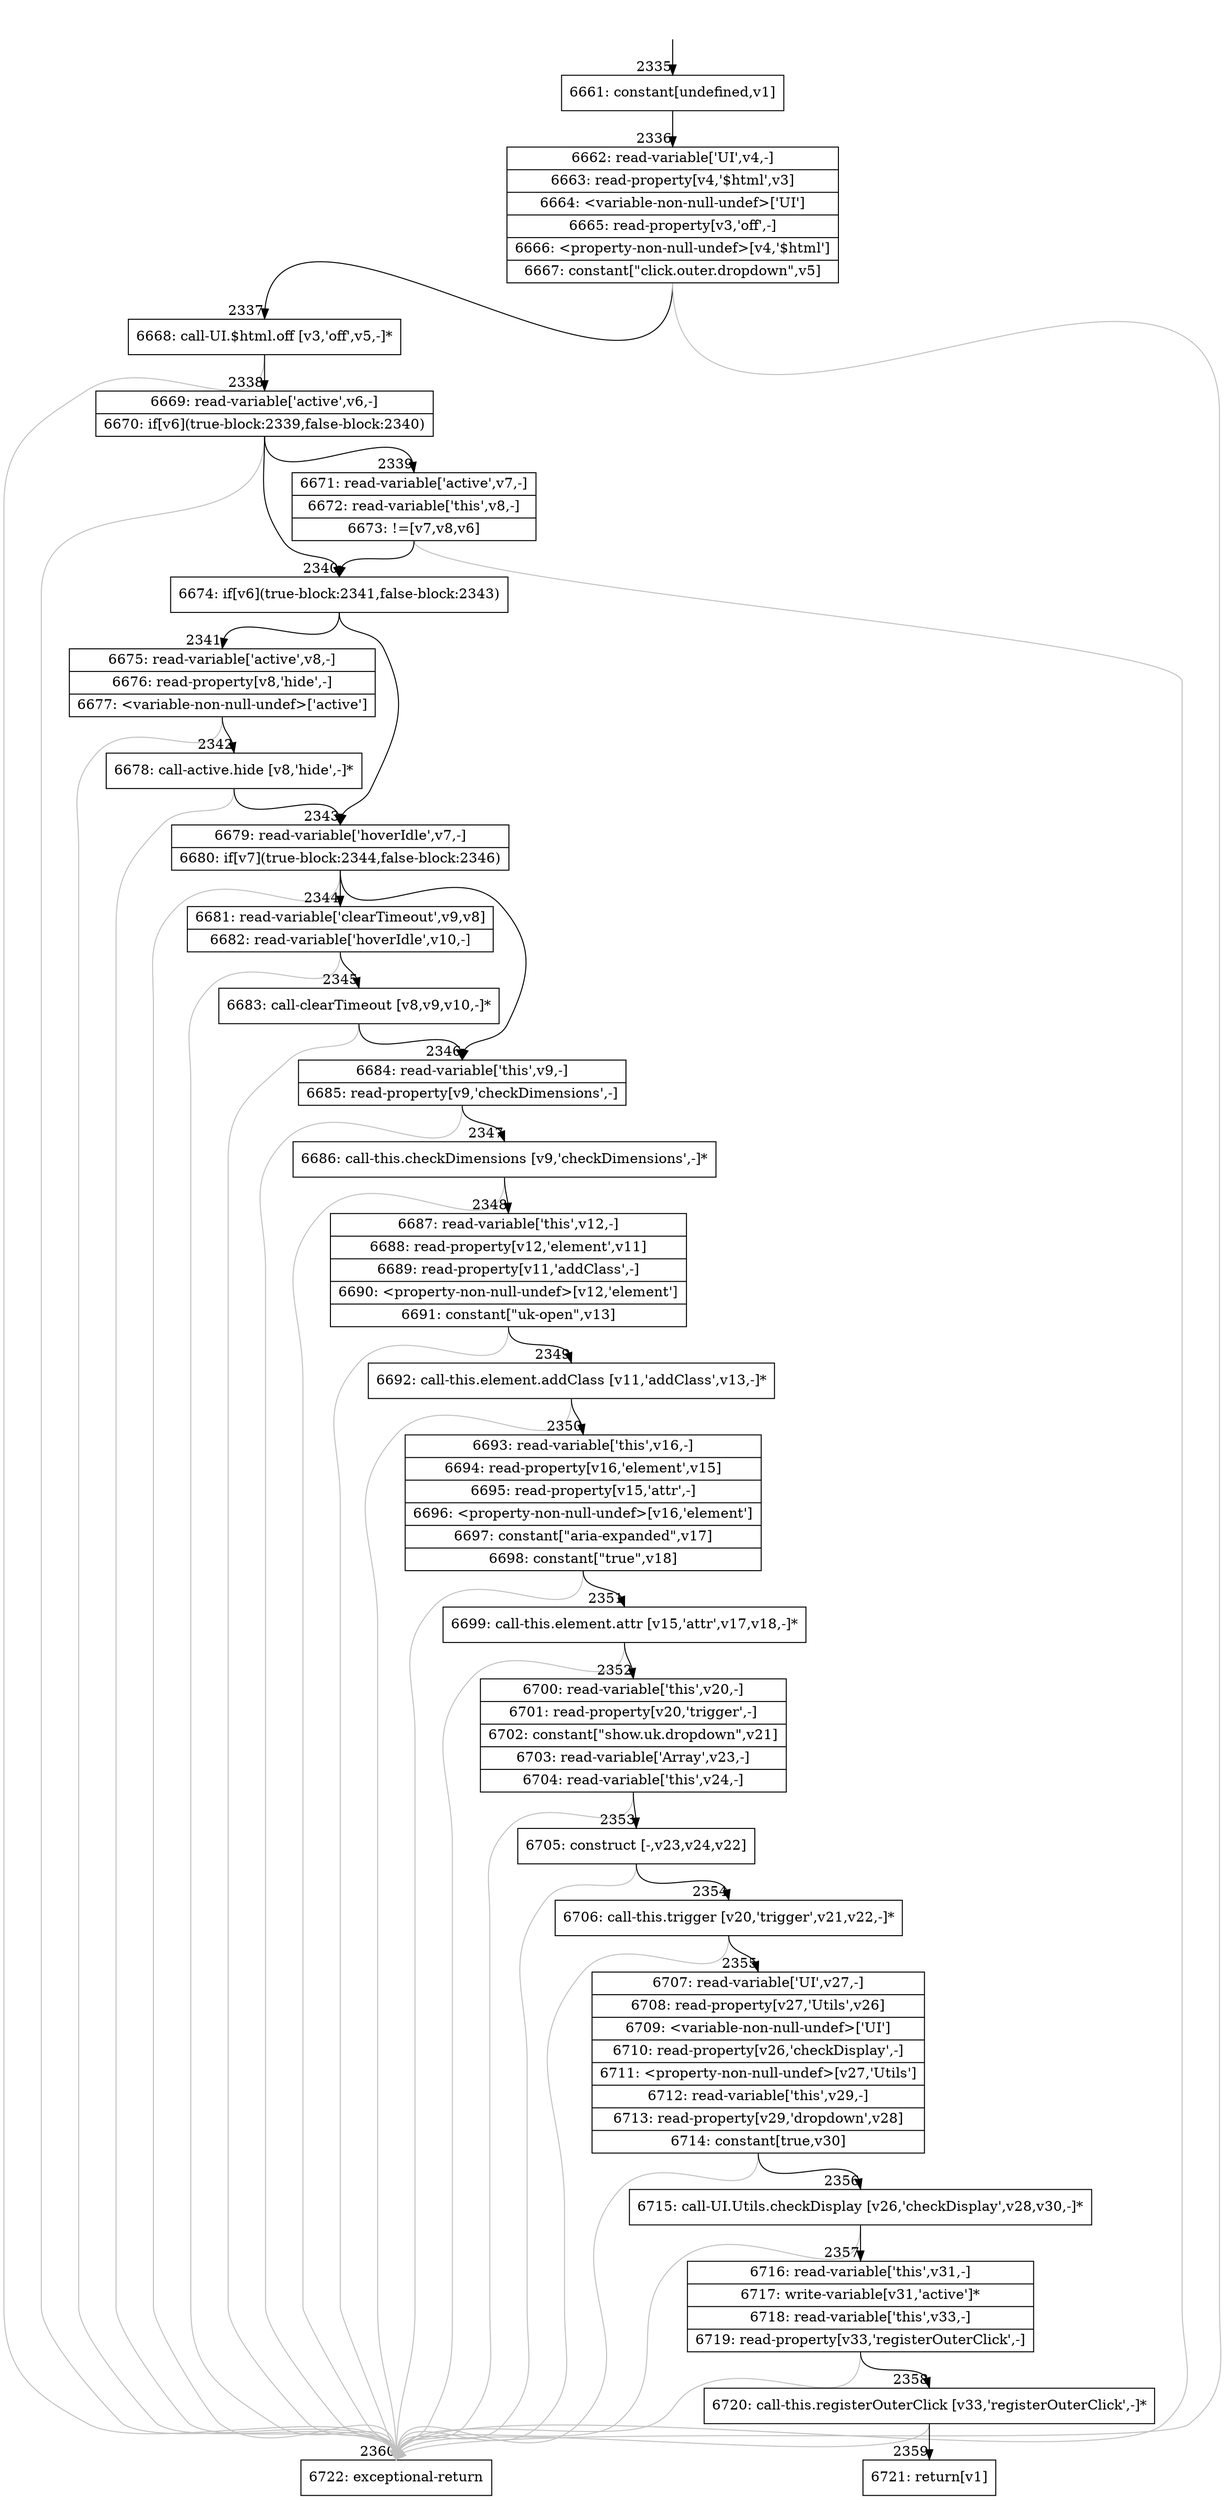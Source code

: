 digraph {
rankdir="TD"
BB_entry184[shape=none,label=""];
BB_entry184 -> BB2335 [tailport=s, headport=n, headlabel="    2335"]
BB2335 [shape=record label="{6661: constant[undefined,v1]}" ] 
BB2335 -> BB2336 [tailport=s, headport=n, headlabel="      2336"]
BB2336 [shape=record label="{6662: read-variable['UI',v4,-]|6663: read-property[v4,'$html',v3]|6664: \<variable-non-null-undef\>['UI']|6665: read-property[v3,'off',-]|6666: \<property-non-null-undef\>[v4,'$html']|6667: constant[\"click.outer.dropdown\",v5]}" ] 
BB2336 -> BB2337 [tailport=s, headport=n, headlabel="      2337"]
BB2336 -> BB2360 [tailport=s, headport=n, color=gray, headlabel="      2360"]
BB2337 [shape=record label="{6668: call-UI.$html.off [v3,'off',v5,-]*}" ] 
BB2337 -> BB2338 [tailport=s, headport=n, headlabel="      2338"]
BB2337 -> BB2360 [tailport=s, headport=n, color=gray]
BB2338 [shape=record label="{6669: read-variable['active',v6,-]|6670: if[v6](true-block:2339,false-block:2340)}" ] 
BB2338 -> BB2340 [tailport=s, headport=n, headlabel="      2340"]
BB2338 -> BB2339 [tailport=s, headport=n, headlabel="      2339"]
BB2338 -> BB2360 [tailport=s, headport=n, color=gray]
BB2339 [shape=record label="{6671: read-variable['active',v7,-]|6672: read-variable['this',v8,-]|6673: !=[v7,v8,v6]}" ] 
BB2339 -> BB2340 [tailport=s, headport=n]
BB2339 -> BB2360 [tailport=s, headport=n, color=gray]
BB2340 [shape=record label="{6674: if[v6](true-block:2341,false-block:2343)}" ] 
BB2340 -> BB2341 [tailport=s, headport=n, headlabel="      2341"]
BB2340 -> BB2343 [tailport=s, headport=n, headlabel="      2343"]
BB2341 [shape=record label="{6675: read-variable['active',v8,-]|6676: read-property[v8,'hide',-]|6677: \<variable-non-null-undef\>['active']}" ] 
BB2341 -> BB2342 [tailport=s, headport=n, headlabel="      2342"]
BB2341 -> BB2360 [tailport=s, headport=n, color=gray]
BB2342 [shape=record label="{6678: call-active.hide [v8,'hide',-]*}" ] 
BB2342 -> BB2343 [tailport=s, headport=n]
BB2342 -> BB2360 [tailport=s, headport=n, color=gray]
BB2343 [shape=record label="{6679: read-variable['hoverIdle',v7,-]|6680: if[v7](true-block:2344,false-block:2346)}" ] 
BB2343 -> BB2344 [tailport=s, headport=n, headlabel="      2344"]
BB2343 -> BB2346 [tailport=s, headport=n, headlabel="      2346"]
BB2343 -> BB2360 [tailport=s, headport=n, color=gray]
BB2344 [shape=record label="{6681: read-variable['clearTimeout',v9,v8]|6682: read-variable['hoverIdle',v10,-]}" ] 
BB2344 -> BB2345 [tailport=s, headport=n, headlabel="      2345"]
BB2344 -> BB2360 [tailport=s, headport=n, color=gray]
BB2345 [shape=record label="{6683: call-clearTimeout [v8,v9,v10,-]*}" ] 
BB2345 -> BB2346 [tailport=s, headport=n]
BB2345 -> BB2360 [tailport=s, headport=n, color=gray]
BB2346 [shape=record label="{6684: read-variable['this',v9,-]|6685: read-property[v9,'checkDimensions',-]}" ] 
BB2346 -> BB2347 [tailport=s, headport=n, headlabel="      2347"]
BB2346 -> BB2360 [tailport=s, headport=n, color=gray]
BB2347 [shape=record label="{6686: call-this.checkDimensions [v9,'checkDimensions',-]*}" ] 
BB2347 -> BB2348 [tailport=s, headport=n, headlabel="      2348"]
BB2347 -> BB2360 [tailport=s, headport=n, color=gray]
BB2348 [shape=record label="{6687: read-variable['this',v12,-]|6688: read-property[v12,'element',v11]|6689: read-property[v11,'addClass',-]|6690: \<property-non-null-undef\>[v12,'element']|6691: constant[\"uk-open\",v13]}" ] 
BB2348 -> BB2349 [tailport=s, headport=n, headlabel="      2349"]
BB2348 -> BB2360 [tailport=s, headport=n, color=gray]
BB2349 [shape=record label="{6692: call-this.element.addClass [v11,'addClass',v13,-]*}" ] 
BB2349 -> BB2350 [tailport=s, headport=n, headlabel="      2350"]
BB2349 -> BB2360 [tailport=s, headport=n, color=gray]
BB2350 [shape=record label="{6693: read-variable['this',v16,-]|6694: read-property[v16,'element',v15]|6695: read-property[v15,'attr',-]|6696: \<property-non-null-undef\>[v16,'element']|6697: constant[\"aria-expanded\",v17]|6698: constant[\"true\",v18]}" ] 
BB2350 -> BB2351 [tailport=s, headport=n, headlabel="      2351"]
BB2350 -> BB2360 [tailport=s, headport=n, color=gray]
BB2351 [shape=record label="{6699: call-this.element.attr [v15,'attr',v17,v18,-]*}" ] 
BB2351 -> BB2352 [tailport=s, headport=n, headlabel="      2352"]
BB2351 -> BB2360 [tailport=s, headport=n, color=gray]
BB2352 [shape=record label="{6700: read-variable['this',v20,-]|6701: read-property[v20,'trigger',-]|6702: constant[\"show.uk.dropdown\",v21]|6703: read-variable['Array',v23,-]|6704: read-variable['this',v24,-]}" ] 
BB2352 -> BB2353 [tailport=s, headport=n, headlabel="      2353"]
BB2352 -> BB2360 [tailport=s, headport=n, color=gray]
BB2353 [shape=record label="{6705: construct [-,v23,v24,v22]}" ] 
BB2353 -> BB2354 [tailport=s, headport=n, headlabel="      2354"]
BB2353 -> BB2360 [tailport=s, headport=n, color=gray]
BB2354 [shape=record label="{6706: call-this.trigger [v20,'trigger',v21,v22,-]*}" ] 
BB2354 -> BB2355 [tailport=s, headport=n, headlabel="      2355"]
BB2354 -> BB2360 [tailport=s, headport=n, color=gray]
BB2355 [shape=record label="{6707: read-variable['UI',v27,-]|6708: read-property[v27,'Utils',v26]|6709: \<variable-non-null-undef\>['UI']|6710: read-property[v26,'checkDisplay',-]|6711: \<property-non-null-undef\>[v27,'Utils']|6712: read-variable['this',v29,-]|6713: read-property[v29,'dropdown',v28]|6714: constant[true,v30]}" ] 
BB2355 -> BB2356 [tailport=s, headport=n, headlabel="      2356"]
BB2355 -> BB2360 [tailport=s, headport=n, color=gray]
BB2356 [shape=record label="{6715: call-UI.Utils.checkDisplay [v26,'checkDisplay',v28,v30,-]*}" ] 
BB2356 -> BB2357 [tailport=s, headport=n, headlabel="      2357"]
BB2356 -> BB2360 [tailport=s, headport=n, color=gray]
BB2357 [shape=record label="{6716: read-variable['this',v31,-]|6717: write-variable[v31,'active']*|6718: read-variable['this',v33,-]|6719: read-property[v33,'registerOuterClick',-]}" ] 
BB2357 -> BB2358 [tailport=s, headport=n, headlabel="      2358"]
BB2357 -> BB2360 [tailport=s, headport=n, color=gray]
BB2358 [shape=record label="{6720: call-this.registerOuterClick [v33,'registerOuterClick',-]*}" ] 
BB2358 -> BB2359 [tailport=s, headport=n, headlabel="      2359"]
BB2358 -> BB2360 [tailport=s, headport=n, color=gray]
BB2359 [shape=record label="{6721: return[v1]}" ] 
BB2360 [shape=record label="{6722: exceptional-return}" ] 
//#$~ 1824
}
